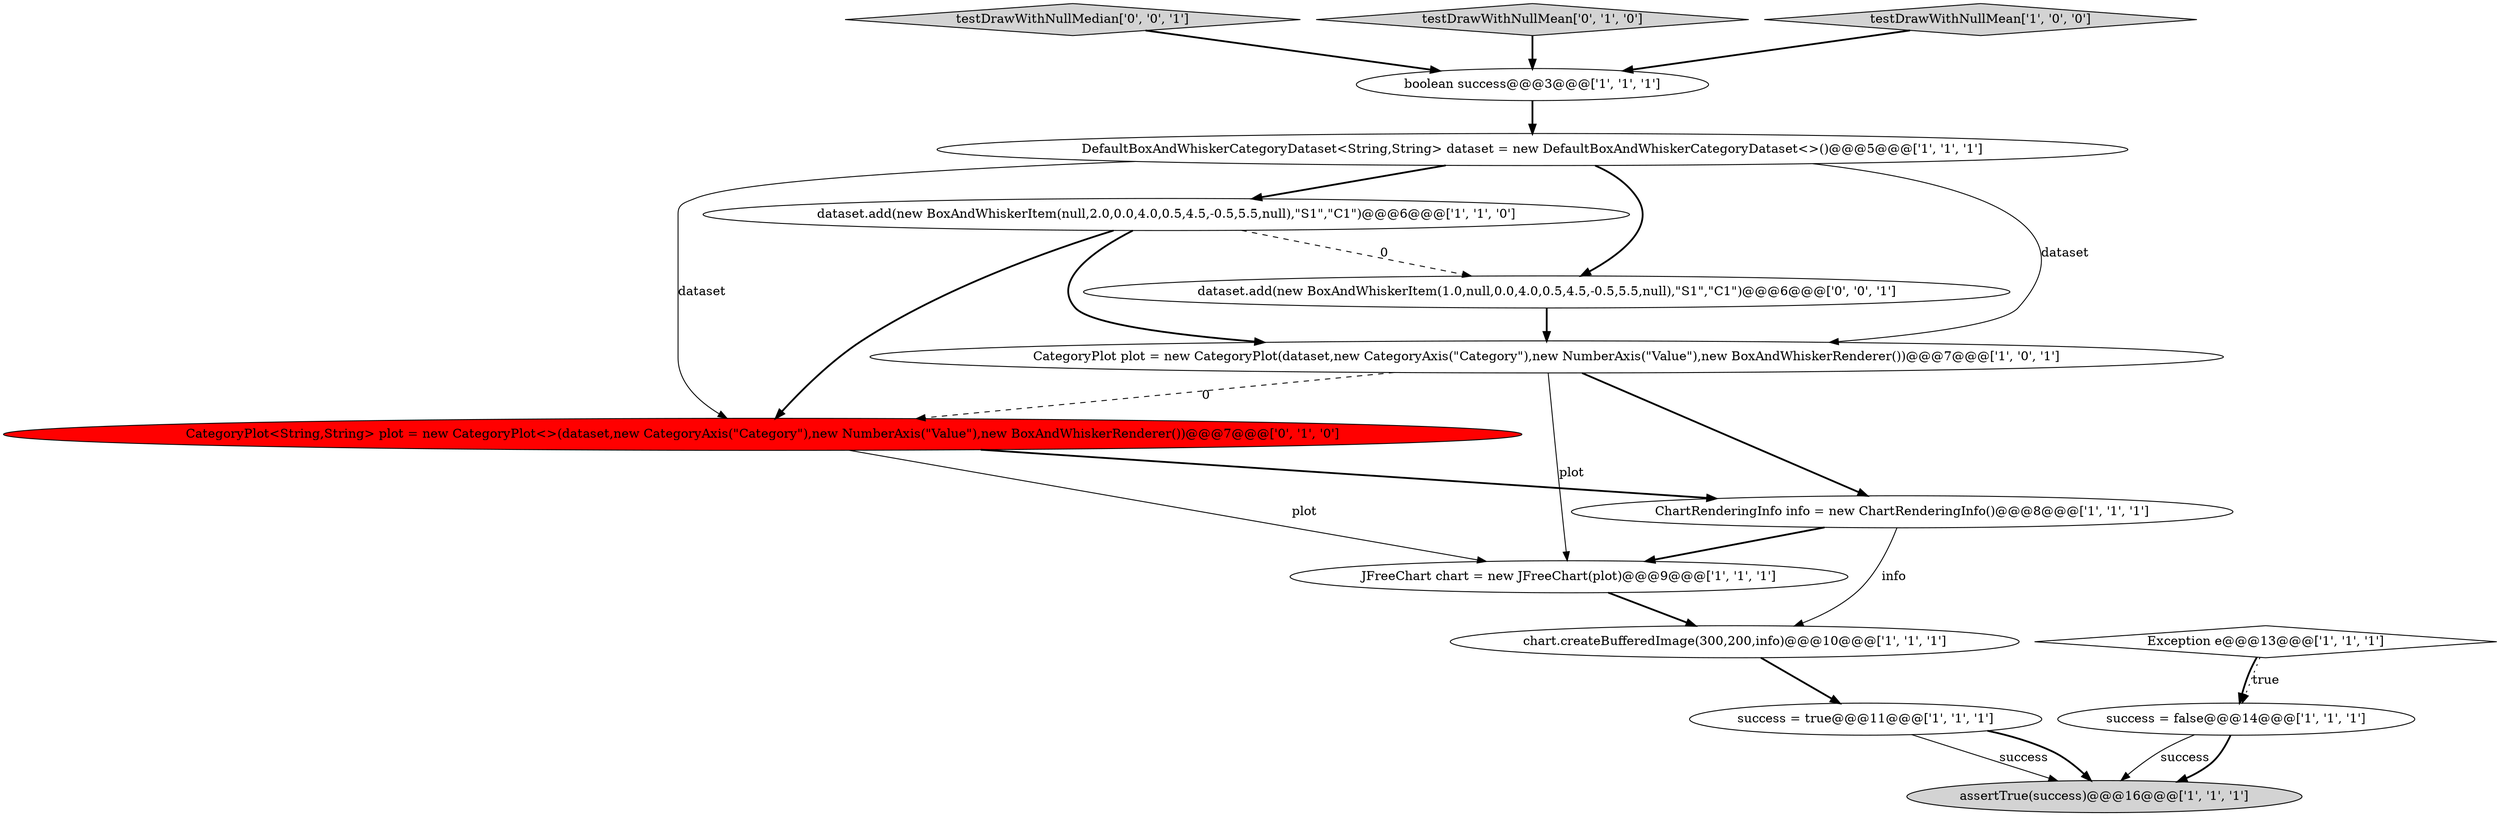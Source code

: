 digraph {
14 [style = filled, label = "testDrawWithNullMedian['0', '0', '1']", fillcolor = lightgray, shape = diamond image = "AAA0AAABBB3BBB"];
15 [style = filled, label = "dataset.add(new BoxAndWhiskerItem(1.0,null,0.0,4.0,0.5,4.5,-0.5,5.5,null),\"S1\",\"C1\")@@@6@@@['0', '0', '1']", fillcolor = white, shape = ellipse image = "AAA0AAABBB3BBB"];
2 [style = filled, label = "success = false@@@14@@@['1', '1', '1']", fillcolor = white, shape = ellipse image = "AAA0AAABBB1BBB"];
5 [style = filled, label = "assertTrue(success)@@@16@@@['1', '1', '1']", fillcolor = lightgray, shape = ellipse image = "AAA0AAABBB1BBB"];
12 [style = filled, label = "CategoryPlot<String,String> plot = new CategoryPlot<>(dataset,new CategoryAxis(\"Category\"),new NumberAxis(\"Value\"),new BoxAndWhiskerRenderer())@@@7@@@['0', '1', '0']", fillcolor = red, shape = ellipse image = "AAA1AAABBB2BBB"];
3 [style = filled, label = "JFreeChart chart = new JFreeChart(plot)@@@9@@@['1', '1', '1']", fillcolor = white, shape = ellipse image = "AAA0AAABBB1BBB"];
11 [style = filled, label = "CategoryPlot plot = new CategoryPlot(dataset,new CategoryAxis(\"Category\"),new NumberAxis(\"Value\"),new BoxAndWhiskerRenderer())@@@7@@@['1', '0', '1']", fillcolor = white, shape = ellipse image = "AAA0AAABBB1BBB"];
13 [style = filled, label = "testDrawWithNullMean['0', '1', '0']", fillcolor = lightgray, shape = diamond image = "AAA0AAABBB2BBB"];
0 [style = filled, label = "dataset.add(new BoxAndWhiskerItem(null,2.0,0.0,4.0,0.5,4.5,-0.5,5.5,null),\"S1\",\"C1\")@@@6@@@['1', '1', '0']", fillcolor = white, shape = ellipse image = "AAA0AAABBB1BBB"];
8 [style = filled, label = "DefaultBoxAndWhiskerCategoryDataset<String,String> dataset = new DefaultBoxAndWhiskerCategoryDataset<>()@@@5@@@['1', '1', '1']", fillcolor = white, shape = ellipse image = "AAA0AAABBB1BBB"];
9 [style = filled, label = "success = true@@@11@@@['1', '1', '1']", fillcolor = white, shape = ellipse image = "AAA0AAABBB1BBB"];
10 [style = filled, label = "Exception e@@@13@@@['1', '1', '1']", fillcolor = white, shape = diamond image = "AAA0AAABBB1BBB"];
1 [style = filled, label = "chart.createBufferedImage(300,200,info)@@@10@@@['1', '1', '1']", fillcolor = white, shape = ellipse image = "AAA0AAABBB1BBB"];
4 [style = filled, label = "ChartRenderingInfo info = new ChartRenderingInfo()@@@8@@@['1', '1', '1']", fillcolor = white, shape = ellipse image = "AAA0AAABBB1BBB"];
6 [style = filled, label = "boolean success@@@3@@@['1', '1', '1']", fillcolor = white, shape = ellipse image = "AAA0AAABBB1BBB"];
7 [style = filled, label = "testDrawWithNullMean['1', '0', '0']", fillcolor = lightgray, shape = diamond image = "AAA0AAABBB1BBB"];
4->3 [style = bold, label=""];
12->3 [style = solid, label="plot"];
8->15 [style = bold, label=""];
3->1 [style = bold, label=""];
11->3 [style = solid, label="plot"];
0->12 [style = bold, label=""];
11->4 [style = bold, label=""];
0->15 [style = dashed, label="0"];
0->11 [style = bold, label=""];
8->11 [style = solid, label="dataset"];
8->12 [style = solid, label="dataset"];
11->12 [style = dashed, label="0"];
1->9 [style = bold, label=""];
8->0 [style = bold, label=""];
15->11 [style = bold, label=""];
4->1 [style = solid, label="info"];
12->4 [style = bold, label=""];
10->2 [style = dotted, label="true"];
2->5 [style = solid, label="success"];
9->5 [style = solid, label="success"];
7->6 [style = bold, label=""];
6->8 [style = bold, label=""];
9->5 [style = bold, label=""];
10->2 [style = bold, label=""];
13->6 [style = bold, label=""];
14->6 [style = bold, label=""];
2->5 [style = bold, label=""];
}
